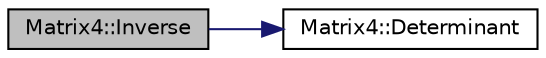 digraph "Matrix4::Inverse"
{
 // LATEX_PDF_SIZE
  edge [fontname="Helvetica",fontsize="10",labelfontname="Helvetica",labelfontsize="10"];
  node [fontname="Helvetica",fontsize="10",shape=record];
  rankdir="LR";
  Node1 [label="Matrix4::Inverse",height=0.2,width=0.4,color="black", fillcolor="grey75", style="filled", fontcolor="black",tooltip="Function to calculate the inverse of a Matrix4."];
  Node1 -> Node2 [color="midnightblue",fontsize="10",style="solid",fontname="Helvetica"];
  Node2 [label="Matrix4::Determinant",height=0.2,width=0.4,color="black", fillcolor="white", style="filled",URL="$class_matrix4.html#a22f200de8d4eb5387b6af6eff33392b4",tooltip="Function to calculate the determinant of a Matrix4."];
}
